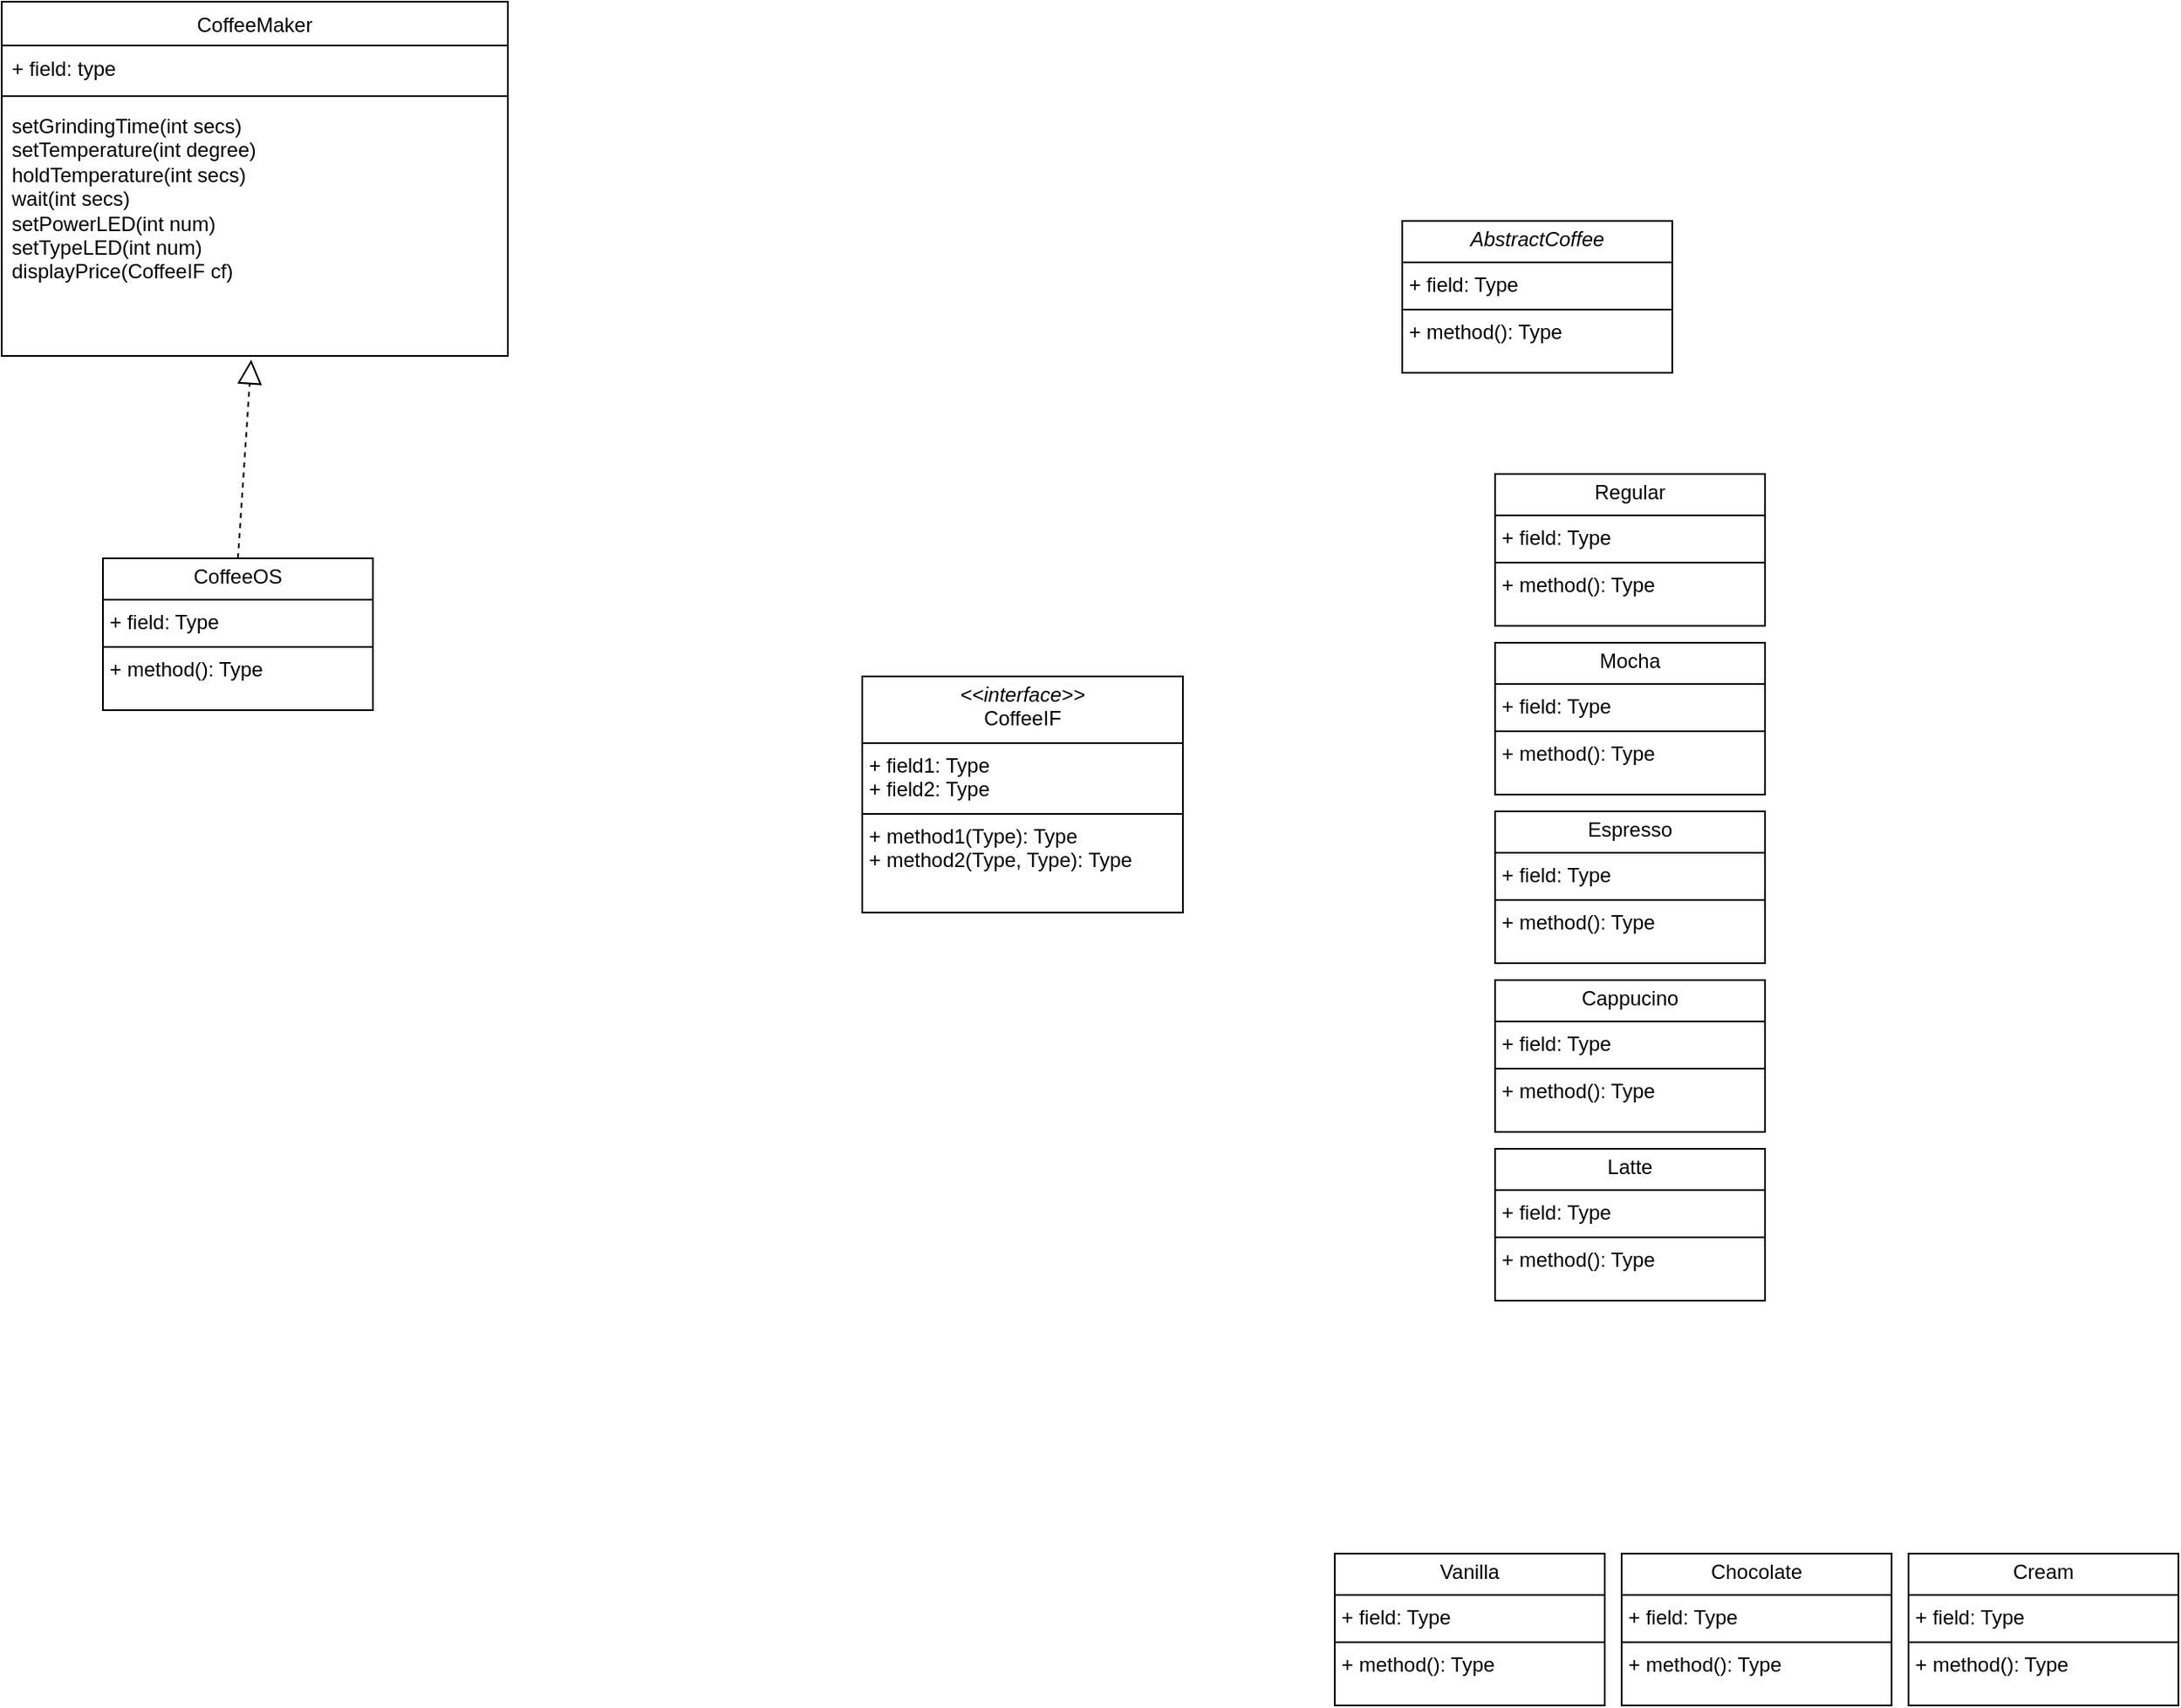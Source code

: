 <mxfile version="24.0.5" type="github">
  <diagram name="Page-1" id="ltvQXcRP_whcAoAubDMg">
    <mxGraphModel dx="1518" dy="671" grid="1" gridSize="10" guides="1" tooltips="1" connect="1" arrows="1" fold="1" page="1" pageScale="1" pageWidth="850" pageHeight="1100" math="0" shadow="0">
      <root>
        <mxCell id="0" />
        <mxCell id="1" parent="0" />
        <mxCell id="j5mpNMqASd0BmCclvxoG-2" value="&lt;span style=&quot;font-weight: normal;&quot;&gt;CoffeeMaker&lt;/span&gt;" style="swimlane;fontStyle=1;align=center;verticalAlign=top;childLayout=stackLayout;horizontal=1;startSize=26;horizontalStack=0;resizeParent=1;resizeParentMax=0;resizeLast=0;collapsible=1;marginBottom=0;whiteSpace=wrap;html=1;" vertex="1" parent="1">
          <mxGeometry x="80" y="40" width="300" height="210" as="geometry">
            <mxRectangle x="250" y="160" width="70" height="30" as="alternateBounds" />
          </mxGeometry>
        </mxCell>
        <mxCell id="j5mpNMqASd0BmCclvxoG-3" value="+ field: type" style="text;strokeColor=none;fillColor=none;align=left;verticalAlign=top;spacingLeft=4;spacingRight=4;overflow=hidden;rotatable=0;points=[[0,0.5],[1,0.5]];portConstraint=eastwest;whiteSpace=wrap;html=1;" vertex="1" parent="j5mpNMqASd0BmCclvxoG-2">
          <mxGeometry y="26" width="300" height="26" as="geometry" />
        </mxCell>
        <mxCell id="j5mpNMqASd0BmCclvxoG-4" value="" style="line;strokeWidth=1;fillColor=none;align=left;verticalAlign=middle;spacingTop=-1;spacingLeft=3;spacingRight=3;rotatable=0;labelPosition=right;points=[];portConstraint=eastwest;strokeColor=inherit;" vertex="1" parent="j5mpNMqASd0BmCclvxoG-2">
          <mxGeometry y="52" width="300" height="8" as="geometry" />
        </mxCell>
        <mxCell id="j5mpNMqASd0BmCclvxoG-5" value="setGrindingTime(int secs)&lt;div&gt;setTemperature(int degree)&lt;/div&gt;&lt;div&gt;&lt;div&gt;holdTemperature(int secs)&lt;br&gt;&lt;/div&gt;&lt;div&gt;wait(int secs)&lt;/div&gt;&lt;/div&gt;&lt;div&gt;setPowerLED(int num)&lt;/div&gt;&lt;div&gt;setTypeLED(int num)&lt;/div&gt;&lt;div&gt;displayPrice(CoffeeIF cf)&lt;/div&gt;&lt;div&gt;&lt;br&gt;&lt;/div&gt;" style="text;strokeColor=none;fillColor=none;align=left;verticalAlign=top;spacingLeft=4;spacingRight=4;overflow=hidden;rotatable=0;points=[[0,0.5],[1,0.5]];portConstraint=eastwest;whiteSpace=wrap;html=1;" vertex="1" parent="j5mpNMqASd0BmCclvxoG-2">
          <mxGeometry y="60" width="300" height="150" as="geometry" />
        </mxCell>
        <mxCell id="j5mpNMqASd0BmCclvxoG-47" value="&lt;p style=&quot;margin:0px;margin-top:4px;text-align:center;&quot;&gt;&lt;i&gt;&amp;lt;&amp;lt;interface&amp;gt;&amp;gt;&lt;/i&gt;&lt;br&gt;CoffeeIF&lt;/p&gt;&lt;hr size=&quot;1&quot; style=&quot;border-style:solid;&quot;&gt;&lt;p style=&quot;margin:0px;margin-left:4px;&quot;&gt;+ field1: Type&lt;br&gt;+ field2: Type&lt;/p&gt;&lt;hr size=&quot;1&quot; style=&quot;border-style:solid;&quot;&gt;&lt;p style=&quot;margin:0px;margin-left:4px;&quot;&gt;+ method1(Type): Type&lt;br&gt;+ method2(Type, Type): Type&lt;/p&gt;" style="verticalAlign=top;align=left;overflow=fill;html=1;whiteSpace=wrap;" vertex="1" parent="1">
          <mxGeometry x="590" y="440" width="190" height="140" as="geometry" />
        </mxCell>
        <mxCell id="j5mpNMqASd0BmCclvxoG-48" value="&lt;p style=&quot;margin:0px;margin-top:4px;text-align:center;&quot;&gt;Regular&lt;/p&gt;&lt;hr size=&quot;1&quot; style=&quot;border-style:solid;&quot;&gt;&lt;p style=&quot;margin:0px;margin-left:4px;&quot;&gt;+ field: Type&lt;/p&gt;&lt;hr size=&quot;1&quot; style=&quot;border-style:solid;&quot;&gt;&lt;p style=&quot;margin:0px;margin-left:4px;&quot;&gt;+ method(): Type&lt;/p&gt;" style="verticalAlign=top;align=left;overflow=fill;html=1;whiteSpace=wrap;" vertex="1" parent="1">
          <mxGeometry x="965" y="320" width="160" height="90" as="geometry" />
        </mxCell>
        <mxCell id="j5mpNMqASd0BmCclvxoG-49" value="&lt;p style=&quot;margin:0px;margin-top:4px;text-align:center;&quot;&gt;Mocha&lt;/p&gt;&lt;hr size=&quot;1&quot; style=&quot;border-style:solid;&quot;&gt;&lt;p style=&quot;margin:0px;margin-left:4px;&quot;&gt;+ field: Type&lt;/p&gt;&lt;hr size=&quot;1&quot; style=&quot;border-style:solid;&quot;&gt;&lt;p style=&quot;margin:0px;margin-left:4px;&quot;&gt;+ method(): Type&lt;/p&gt;" style="verticalAlign=top;align=left;overflow=fill;html=1;whiteSpace=wrap;" vertex="1" parent="1">
          <mxGeometry x="965" y="420" width="160" height="90" as="geometry" />
        </mxCell>
        <mxCell id="j5mpNMqASd0BmCclvxoG-50" value="&lt;p style=&quot;margin:0px;margin-top:4px;text-align:center;&quot;&gt;Latte&lt;/p&gt;&lt;hr size=&quot;1&quot; style=&quot;border-style:solid;&quot;&gt;&lt;p style=&quot;margin:0px;margin-left:4px;&quot;&gt;+ field: Type&lt;/p&gt;&lt;hr size=&quot;1&quot; style=&quot;border-style:solid;&quot;&gt;&lt;p style=&quot;margin:0px;margin-left:4px;&quot;&gt;+ method(): Type&lt;/p&gt;" style="verticalAlign=top;align=left;overflow=fill;html=1;whiteSpace=wrap;" vertex="1" parent="1">
          <mxGeometry x="965" y="720" width="160" height="90" as="geometry" />
        </mxCell>
        <mxCell id="j5mpNMqASd0BmCclvxoG-51" value="&lt;p style=&quot;margin:0px;margin-top:4px;text-align:center;&quot;&gt;Espresso&lt;/p&gt;&lt;hr size=&quot;1&quot; style=&quot;border-style:solid;&quot;&gt;&lt;p style=&quot;margin:0px;margin-left:4px;&quot;&gt;+ field: Type&lt;/p&gt;&lt;hr size=&quot;1&quot; style=&quot;border-style:solid;&quot;&gt;&lt;p style=&quot;margin:0px;margin-left:4px;&quot;&gt;+ method(): Type&lt;/p&gt;" style="verticalAlign=top;align=left;overflow=fill;html=1;whiteSpace=wrap;" vertex="1" parent="1">
          <mxGeometry x="965" y="520" width="160" height="90" as="geometry" />
        </mxCell>
        <mxCell id="j5mpNMqASd0BmCclvxoG-52" value="&lt;p style=&quot;margin:0px;margin-top:4px;text-align:center;&quot;&gt;Cappucino&lt;/p&gt;&lt;hr size=&quot;1&quot; style=&quot;border-style:solid;&quot;&gt;&lt;p style=&quot;margin:0px;margin-left:4px;&quot;&gt;+ field: Type&lt;/p&gt;&lt;hr size=&quot;1&quot; style=&quot;border-style:solid;&quot;&gt;&lt;p style=&quot;margin:0px;margin-left:4px;&quot;&gt;+ method(): Type&lt;/p&gt;" style="verticalAlign=top;align=left;overflow=fill;html=1;whiteSpace=wrap;" vertex="1" parent="1">
          <mxGeometry x="965" y="620" width="160" height="90" as="geometry" />
        </mxCell>
        <mxCell id="j5mpNMqASd0BmCclvxoG-53" value="&lt;p style=&quot;margin:0px;margin-top:4px;text-align:center;&quot;&gt;Cream&lt;/p&gt;&lt;hr size=&quot;1&quot; style=&quot;border-style:solid;&quot;&gt;&lt;p style=&quot;margin:0px;margin-left:4px;&quot;&gt;+ field: Type&lt;/p&gt;&lt;hr size=&quot;1&quot; style=&quot;border-style:solid;&quot;&gt;&lt;p style=&quot;margin:0px;margin-left:4px;&quot;&gt;+ method(): Type&lt;/p&gt;" style="verticalAlign=top;align=left;overflow=fill;html=1;whiteSpace=wrap;" vertex="1" parent="1">
          <mxGeometry x="1210" y="960" width="160" height="90" as="geometry" />
        </mxCell>
        <mxCell id="j5mpNMqASd0BmCclvxoG-54" value="&lt;p style=&quot;margin:0px;margin-top:4px;text-align:center;&quot;&gt;Vanilla&lt;/p&gt;&lt;hr size=&quot;1&quot; style=&quot;border-style:solid;&quot;&gt;&lt;p style=&quot;margin:0px;margin-left:4px;&quot;&gt;+ field: Type&lt;/p&gt;&lt;hr size=&quot;1&quot; style=&quot;border-style:solid;&quot;&gt;&lt;p style=&quot;margin:0px;margin-left:4px;&quot;&gt;+ method(): Type&lt;/p&gt;" style="verticalAlign=top;align=left;overflow=fill;html=1;whiteSpace=wrap;" vertex="1" parent="1">
          <mxGeometry x="870" y="960" width="160" height="90" as="geometry" />
        </mxCell>
        <mxCell id="j5mpNMqASd0BmCclvxoG-55" value="&lt;p style=&quot;margin:0px;margin-top:4px;text-align:center;&quot;&gt;Chocolate&lt;/p&gt;&lt;hr size=&quot;1&quot; style=&quot;border-style:solid;&quot;&gt;&lt;p style=&quot;margin:0px;margin-left:4px;&quot;&gt;+ field: Type&lt;/p&gt;&lt;hr size=&quot;1&quot; style=&quot;border-style:solid;&quot;&gt;&lt;p style=&quot;margin:0px;margin-left:4px;&quot;&gt;+ method(): Type&lt;/p&gt;" style="verticalAlign=top;align=left;overflow=fill;html=1;whiteSpace=wrap;" vertex="1" parent="1">
          <mxGeometry x="1040" y="960" width="160" height="90" as="geometry" />
        </mxCell>
        <mxCell id="j5mpNMqASd0BmCclvxoG-60" value="&lt;p style=&quot;margin:0px;margin-top:4px;text-align:center;&quot;&gt;&lt;i style=&quot;&quot;&gt;AbstractCoffee&lt;/i&gt;&lt;/p&gt;&lt;hr size=&quot;1&quot; style=&quot;border-style:solid;&quot;&gt;&lt;p style=&quot;margin:0px;margin-left:4px;&quot;&gt;+ field: Type&lt;/p&gt;&lt;hr size=&quot;1&quot; style=&quot;border-style:solid;&quot;&gt;&lt;p style=&quot;margin:0px;margin-left:4px;&quot;&gt;+ method(): Type&lt;/p&gt;" style="verticalAlign=top;align=left;overflow=fill;html=1;whiteSpace=wrap;" vertex="1" parent="1">
          <mxGeometry x="910" y="170" width="160" height="90" as="geometry" />
        </mxCell>
        <mxCell id="j5mpNMqASd0BmCclvxoG-61" value="&lt;p style=&quot;margin:0px;margin-top:4px;text-align:center;&quot;&gt;CoffeeOS&lt;/p&gt;&lt;hr size=&quot;1&quot; style=&quot;border-style:solid;&quot;&gt;&lt;p style=&quot;margin:0px;margin-left:4px;&quot;&gt;+ field: Type&lt;/p&gt;&lt;hr size=&quot;1&quot; style=&quot;border-style:solid;&quot;&gt;&lt;p style=&quot;margin:0px;margin-left:4px;&quot;&gt;+ method(): Type&lt;/p&gt;" style="verticalAlign=top;align=left;overflow=fill;html=1;whiteSpace=wrap;" vertex="1" parent="1">
          <mxGeometry x="140" y="370" width="160" height="90" as="geometry" />
        </mxCell>
        <mxCell id="j5mpNMqASd0BmCclvxoG-64" value="" style="endArrow=block;dashed=1;endFill=0;endSize=12;html=1;rounded=0;exitX=0.5;exitY=0;exitDx=0;exitDy=0;entryX=0.493;entryY=1.015;entryDx=0;entryDy=0;entryPerimeter=0;" edge="1" parent="1" source="j5mpNMqASd0BmCclvxoG-61" target="j5mpNMqASd0BmCclvxoG-5">
          <mxGeometry width="160" relative="1" as="geometry">
            <mxPoint x="360" y="350" as="sourcePoint" />
            <mxPoint x="230" y="270" as="targetPoint" />
          </mxGeometry>
        </mxCell>
      </root>
    </mxGraphModel>
  </diagram>
</mxfile>
